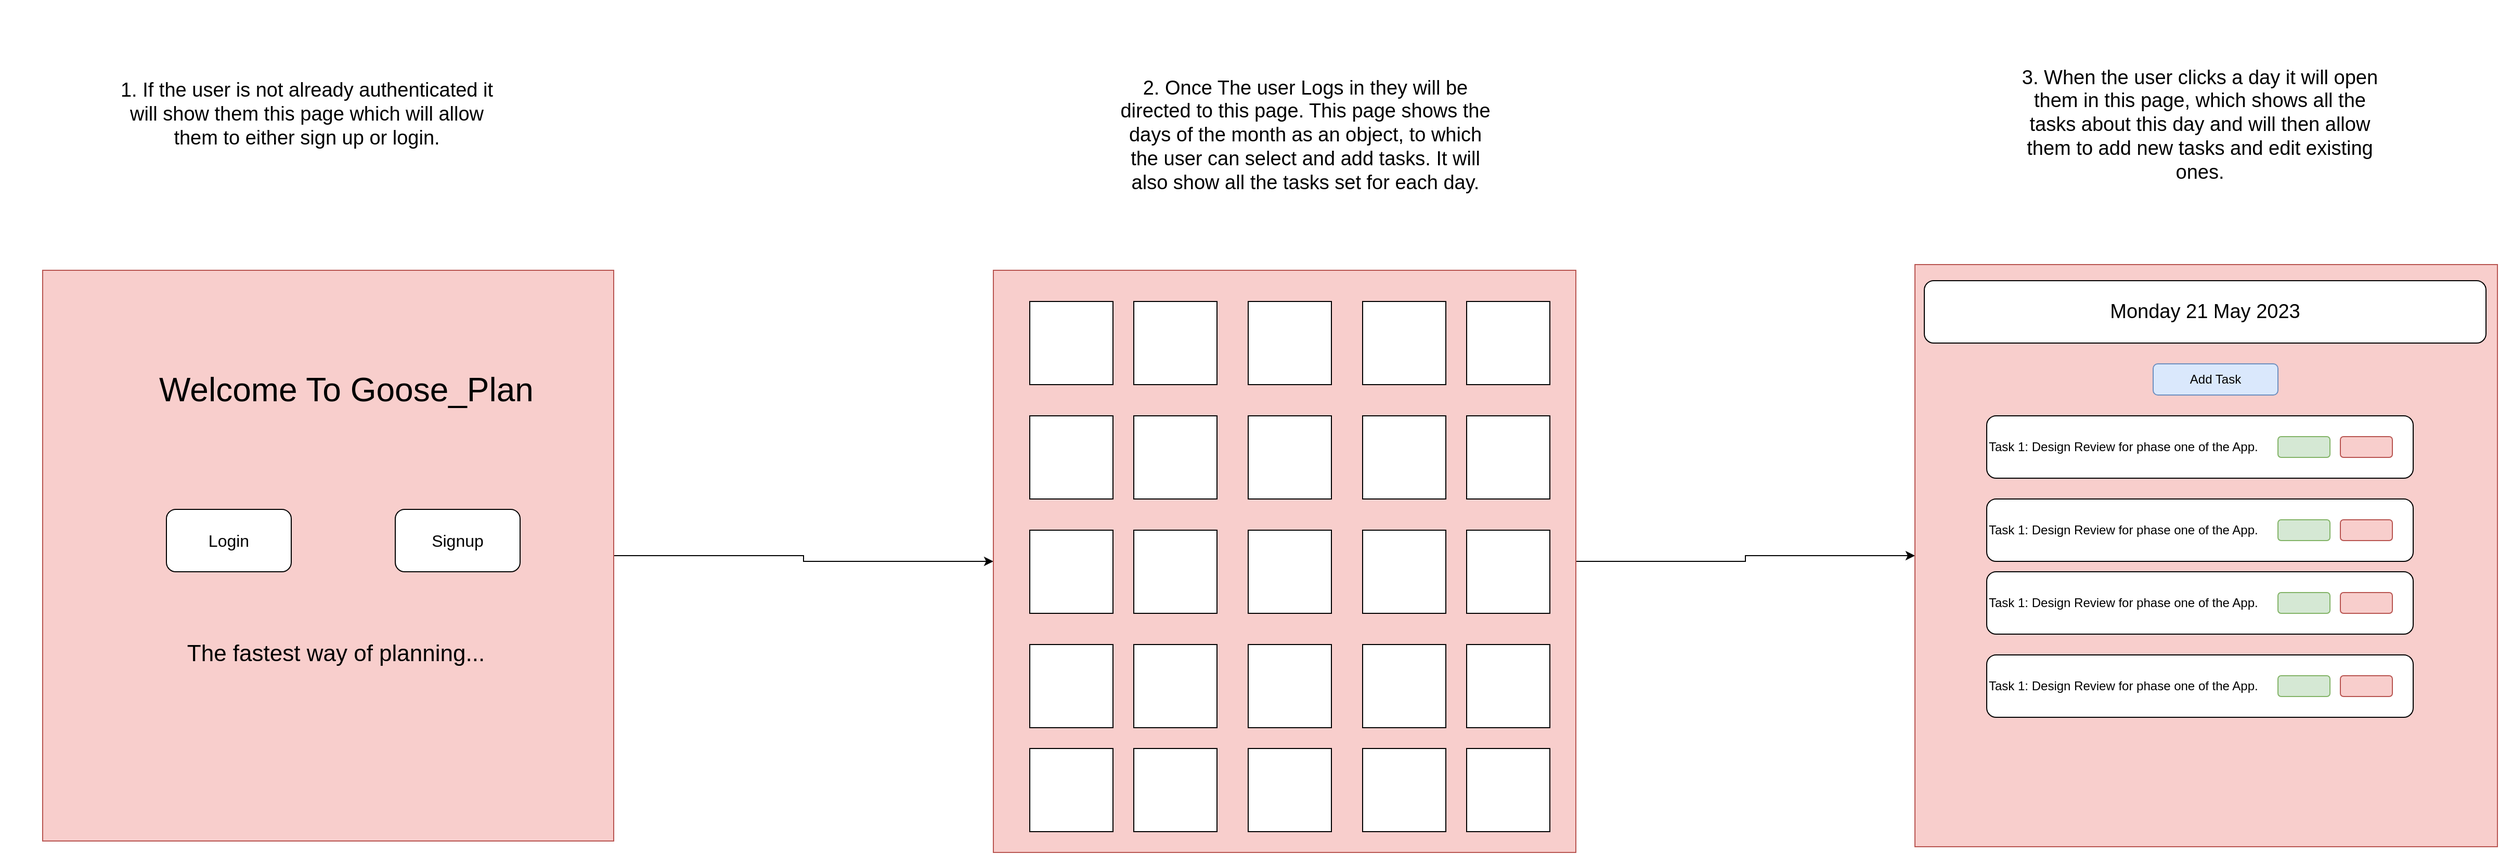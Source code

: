 <mxfile version="21.2.2" type="github">
  <diagram name="Page-1" id="fN_kPUefRSK5LdBiKVOg">
    <mxGraphModel dx="909" dy="1786" grid="1" gridSize="10" guides="1" tooltips="1" connect="1" arrows="1" fold="1" page="1" pageScale="1" pageWidth="827" pageHeight="1169" math="0" shadow="0">
      <root>
        <mxCell id="0" />
        <mxCell id="1" parent="0" />
        <mxCell id="8TrDZY1N4ZAok5E6qu1y-15" style="edgeStyle=orthogonalEdgeStyle;rounded=0;orthogonalLoop=1;jettySize=auto;html=1;entryX=0;entryY=0.5;entryDx=0;entryDy=0;" edge="1" parent="1" source="WnF0JKDLOTkhBMKJS6SP-1" target="8TrDZY1N4ZAok5E6qu1y-13">
          <mxGeometry relative="1" as="geometry" />
        </mxCell>
        <mxCell id="WnF0JKDLOTkhBMKJS6SP-1" value="" style="whiteSpace=wrap;html=1;aspect=fixed;fillColor=#f8cecc;strokeColor=#b85450;movable=0;resizable=0;rotatable=0;deletable=0;editable=0;locked=1;connectable=0;" parent="1" vertex="1">
          <mxGeometry x="121" y="10" width="549" height="549" as="geometry" />
        </mxCell>
        <mxCell id="8TrDZY1N4ZAok5E6qu1y-5" value="Login" style="rounded=1;whiteSpace=wrap;html=1;fontSize=16;movable=0;resizable=0;rotatable=0;deletable=0;editable=0;locked=1;connectable=0;" vertex="1" parent="1">
          <mxGeometry x="240" y="240" width="120" height="60" as="geometry" />
        </mxCell>
        <mxCell id="8TrDZY1N4ZAok5E6qu1y-6" value="Signup" style="rounded=1;whiteSpace=wrap;html=1;fontSize=16;movable=0;resizable=0;rotatable=0;deletable=0;editable=0;locked=1;connectable=0;" vertex="1" parent="1">
          <mxGeometry x="460" y="240" width="120" height="60" as="geometry" />
        </mxCell>
        <mxCell id="8TrDZY1N4ZAok5E6qu1y-7" value="Welcome To Goose_Plan" style="text;strokeColor=none;align=center;fillColor=none;html=1;verticalAlign=middle;whiteSpace=wrap;rounded=0;fontSize=32;movable=0;resizable=0;rotatable=0;deletable=0;editable=0;locked=1;connectable=0;" vertex="1" parent="1">
          <mxGeometry x="93" y="50" width="640" height="150" as="geometry" />
        </mxCell>
        <mxCell id="8TrDZY1N4ZAok5E6qu1y-8" value="&lt;font style=&quot;font-size: 22px;&quot;&gt;The fastest way of planning...&lt;/font&gt;" style="text;strokeColor=none;align=center;fillColor=none;html=1;verticalAlign=middle;whiteSpace=wrap;rounded=0;fontSize=32;movable=0;resizable=0;rotatable=0;deletable=0;editable=0;locked=1;connectable=0;" vertex="1" parent="1">
          <mxGeometry x="80" y="310" width="646" height="130" as="geometry" />
        </mxCell>
        <mxCell id="8TrDZY1N4ZAok5E6qu1y-9" style="edgeStyle=orthogonalEdgeStyle;rounded=0;orthogonalLoop=1;jettySize=auto;html=1;exitX=0.5;exitY=1;exitDx=0;exitDy=0;movable=0;resizable=0;rotatable=0;deletable=0;editable=0;locked=1;connectable=0;" edge="1" parent="1" source="WnF0JKDLOTkhBMKJS6SP-1" target="WnF0JKDLOTkhBMKJS6SP-1">
          <mxGeometry relative="1" as="geometry" />
        </mxCell>
        <mxCell id="8TrDZY1N4ZAok5E6qu1y-56" style="edgeStyle=orthogonalEdgeStyle;rounded=0;orthogonalLoop=1;jettySize=auto;html=1;entryX=0;entryY=0.5;entryDx=0;entryDy=0;" edge="1" parent="1" source="8TrDZY1N4ZAok5E6qu1y-13" target="8TrDZY1N4ZAok5E6qu1y-55">
          <mxGeometry relative="1" as="geometry" />
        </mxCell>
        <mxCell id="8TrDZY1N4ZAok5E6qu1y-13" value="" style="whiteSpace=wrap;html=1;aspect=fixed;fillColor=#f8cecc;strokeColor=#b85450;movable=0;resizable=0;rotatable=0;deletable=0;editable=0;locked=1;connectable=0;" vertex="1" parent="1">
          <mxGeometry x="1035" y="10" width="560" height="560" as="geometry" />
        </mxCell>
        <mxCell id="8TrDZY1N4ZAok5E6qu1y-23" value="" style="whiteSpace=wrap;html=1;aspect=fixed;movable=0;resizable=0;rotatable=0;deletable=0;editable=0;locked=1;connectable=0;" vertex="1" parent="1">
          <mxGeometry x="1070" y="150" width="80" height="80" as="geometry" />
        </mxCell>
        <mxCell id="8TrDZY1N4ZAok5E6qu1y-24" value="" style="whiteSpace=wrap;html=1;aspect=fixed;movable=0;resizable=0;rotatable=0;deletable=0;editable=0;locked=1;connectable=0;" vertex="1" parent="1">
          <mxGeometry x="1070" y="370" width="80" height="80" as="geometry" />
        </mxCell>
        <mxCell id="8TrDZY1N4ZAok5E6qu1y-25" value="" style="whiteSpace=wrap;html=1;aspect=fixed;movable=0;resizable=0;rotatable=0;deletable=0;editable=0;locked=1;connectable=0;" vertex="1" parent="1">
          <mxGeometry x="1070" y="40" width="80" height="80" as="geometry" />
        </mxCell>
        <mxCell id="8TrDZY1N4ZAok5E6qu1y-26" value="" style="whiteSpace=wrap;html=1;aspect=fixed;movable=0;resizable=0;rotatable=0;deletable=0;editable=0;locked=1;connectable=0;" vertex="1" parent="1">
          <mxGeometry x="1070" y="260" width="80" height="80" as="geometry" />
        </mxCell>
        <mxCell id="8TrDZY1N4ZAok5E6qu1y-27" value="" style="whiteSpace=wrap;html=1;aspect=fixed;movable=0;resizable=0;rotatable=0;deletable=0;editable=0;locked=1;connectable=0;" vertex="1" parent="1">
          <mxGeometry x="1070" y="470" width="80" height="80" as="geometry" />
        </mxCell>
        <mxCell id="8TrDZY1N4ZAok5E6qu1y-28" value="" style="whiteSpace=wrap;html=1;aspect=fixed;movable=0;resizable=0;rotatable=0;deletable=0;editable=0;locked=1;connectable=0;" vertex="1" parent="1">
          <mxGeometry x="1170" y="260" width="80" height="80" as="geometry" />
        </mxCell>
        <mxCell id="8TrDZY1N4ZAok5E6qu1y-29" value="" style="whiteSpace=wrap;html=1;aspect=fixed;movable=0;resizable=0;rotatable=0;deletable=0;editable=0;locked=1;connectable=0;" vertex="1" parent="1">
          <mxGeometry x="1280" y="260" width="80" height="80" as="geometry" />
        </mxCell>
        <mxCell id="8TrDZY1N4ZAok5E6qu1y-30" value="" style="whiteSpace=wrap;html=1;aspect=fixed;movable=0;resizable=0;rotatable=0;deletable=0;editable=0;locked=1;connectable=0;" vertex="1" parent="1">
          <mxGeometry x="1390" y="260" width="80" height="80" as="geometry" />
        </mxCell>
        <mxCell id="8TrDZY1N4ZAok5E6qu1y-31" value="" style="whiteSpace=wrap;html=1;aspect=fixed;movable=0;resizable=0;rotatable=0;deletable=0;editable=0;locked=1;connectable=0;" vertex="1" parent="1">
          <mxGeometry x="1490" y="260" width="80" height="80" as="geometry" />
        </mxCell>
        <mxCell id="8TrDZY1N4ZAok5E6qu1y-32" value="" style="whiteSpace=wrap;html=1;aspect=fixed;movable=0;resizable=0;rotatable=0;deletable=0;editable=0;locked=1;connectable=0;" vertex="1" parent="1">
          <mxGeometry x="1070" y="370" width="80" height="80" as="geometry" />
        </mxCell>
        <mxCell id="8TrDZY1N4ZAok5E6qu1y-33" value="" style="whiteSpace=wrap;html=1;aspect=fixed;movable=0;resizable=0;rotatable=0;deletable=0;editable=0;locked=1;connectable=0;" vertex="1" parent="1">
          <mxGeometry x="1170" y="370" width="80" height="80" as="geometry" />
        </mxCell>
        <mxCell id="8TrDZY1N4ZAok5E6qu1y-34" value="" style="whiteSpace=wrap;html=1;aspect=fixed;movable=0;resizable=0;rotatable=0;deletable=0;editable=0;locked=1;connectable=0;" vertex="1" parent="1">
          <mxGeometry x="1280" y="370" width="80" height="80" as="geometry" />
        </mxCell>
        <mxCell id="8TrDZY1N4ZAok5E6qu1y-35" value="" style="whiteSpace=wrap;html=1;aspect=fixed;movable=0;resizable=0;rotatable=0;deletable=0;editable=0;locked=1;connectable=0;" vertex="1" parent="1">
          <mxGeometry x="1390" y="370" width="80" height="80" as="geometry" />
        </mxCell>
        <mxCell id="8TrDZY1N4ZAok5E6qu1y-36" value="" style="whiteSpace=wrap;html=1;aspect=fixed;movable=0;resizable=0;rotatable=0;deletable=0;editable=0;locked=1;connectable=0;" vertex="1" parent="1">
          <mxGeometry x="1490" y="370" width="80" height="80" as="geometry" />
        </mxCell>
        <mxCell id="8TrDZY1N4ZAok5E6qu1y-37" value="" style="whiteSpace=wrap;html=1;aspect=fixed;movable=0;resizable=0;rotatable=0;deletable=0;editable=0;locked=1;connectable=0;" vertex="1" parent="1">
          <mxGeometry x="1070" y="470" width="80" height="80" as="geometry" />
        </mxCell>
        <mxCell id="8TrDZY1N4ZAok5E6qu1y-38" value="" style="whiteSpace=wrap;html=1;aspect=fixed;movable=0;resizable=0;rotatable=0;deletable=0;editable=0;locked=1;connectable=0;" vertex="1" parent="1">
          <mxGeometry x="1170" y="470" width="80" height="80" as="geometry" />
        </mxCell>
        <mxCell id="8TrDZY1N4ZAok5E6qu1y-39" value="" style="whiteSpace=wrap;html=1;aspect=fixed;movable=0;resizable=0;rotatable=0;deletable=0;editable=0;locked=1;connectable=0;" vertex="1" parent="1">
          <mxGeometry x="1280" y="470" width="80" height="80" as="geometry" />
        </mxCell>
        <mxCell id="8TrDZY1N4ZAok5E6qu1y-40" value="" style="whiteSpace=wrap;html=1;aspect=fixed;movable=0;resizable=0;rotatable=0;deletable=0;editable=0;locked=1;connectable=0;" vertex="1" parent="1">
          <mxGeometry x="1390" y="470" width="80" height="80" as="geometry" />
        </mxCell>
        <mxCell id="8TrDZY1N4ZAok5E6qu1y-41" value="" style="whiteSpace=wrap;html=1;aspect=fixed;movable=0;resizable=0;rotatable=0;deletable=0;editable=0;locked=1;connectable=0;" vertex="1" parent="1">
          <mxGeometry x="1490" y="470" width="80" height="80" as="geometry" />
        </mxCell>
        <mxCell id="8TrDZY1N4ZAok5E6qu1y-42" value="" style="whiteSpace=wrap;html=1;aspect=fixed;movable=0;resizable=0;rotatable=0;deletable=0;editable=0;locked=1;connectable=0;" vertex="1" parent="1">
          <mxGeometry x="1070" y="150" width="80" height="80" as="geometry" />
        </mxCell>
        <mxCell id="8TrDZY1N4ZAok5E6qu1y-43" value="" style="whiteSpace=wrap;html=1;aspect=fixed;movable=0;resizable=0;rotatable=0;deletable=0;editable=0;locked=1;connectable=0;" vertex="1" parent="1">
          <mxGeometry x="1170" y="150" width="80" height="80" as="geometry" />
        </mxCell>
        <mxCell id="8TrDZY1N4ZAok5E6qu1y-44" value="" style="whiteSpace=wrap;html=1;aspect=fixed;movable=0;resizable=0;rotatable=0;deletable=0;editable=0;locked=1;connectable=0;" vertex="1" parent="1">
          <mxGeometry x="1280" y="150" width="80" height="80" as="geometry" />
        </mxCell>
        <mxCell id="8TrDZY1N4ZAok5E6qu1y-45" value="" style="whiteSpace=wrap;html=1;aspect=fixed;movable=0;resizable=0;rotatable=0;deletable=0;editable=0;locked=1;connectable=0;" vertex="1" parent="1">
          <mxGeometry x="1390" y="150" width="80" height="80" as="geometry" />
        </mxCell>
        <mxCell id="8TrDZY1N4ZAok5E6qu1y-46" value="" style="whiteSpace=wrap;html=1;aspect=fixed;movable=0;resizable=0;rotatable=0;deletable=0;editable=0;locked=1;connectable=0;" vertex="1" parent="1">
          <mxGeometry x="1490" y="150" width="80" height="80" as="geometry" />
        </mxCell>
        <mxCell id="8TrDZY1N4ZAok5E6qu1y-47" value="" style="whiteSpace=wrap;html=1;aspect=fixed;movable=0;resizable=0;rotatable=0;deletable=0;editable=0;locked=1;connectable=0;" vertex="1" parent="1">
          <mxGeometry x="1070" y="40" width="80" height="80" as="geometry" />
        </mxCell>
        <mxCell id="8TrDZY1N4ZAok5E6qu1y-48" value="" style="whiteSpace=wrap;html=1;aspect=fixed;movable=0;resizable=0;rotatable=0;deletable=0;editable=0;locked=1;connectable=0;" vertex="1" parent="1">
          <mxGeometry x="1170" y="40" width="80" height="80" as="geometry" />
        </mxCell>
        <mxCell id="8TrDZY1N4ZAok5E6qu1y-49" value="" style="whiteSpace=wrap;html=1;aspect=fixed;movable=0;resizable=0;rotatable=0;deletable=0;editable=0;locked=1;connectable=0;" vertex="1" parent="1">
          <mxGeometry x="1280" y="40" width="80" height="80" as="geometry" />
        </mxCell>
        <mxCell id="8TrDZY1N4ZAok5E6qu1y-50" value="" style="whiteSpace=wrap;html=1;aspect=fixed;movable=0;resizable=0;rotatable=0;deletable=0;editable=0;locked=1;connectable=0;" vertex="1" parent="1">
          <mxGeometry x="1390" y="40" width="80" height="80" as="geometry" />
        </mxCell>
        <mxCell id="8TrDZY1N4ZAok5E6qu1y-51" value="" style="whiteSpace=wrap;html=1;aspect=fixed;movable=0;resizable=0;rotatable=0;deletable=0;editable=0;locked=1;connectable=0;" vertex="1" parent="1">
          <mxGeometry x="1490" y="40" width="80" height="80" as="geometry" />
        </mxCell>
        <mxCell id="8TrDZY1N4ZAok5E6qu1y-52" value="&lt;font style=&quot;font-size: 19px;&quot;&gt;2. Once The user Logs in they will be directed to this page. This page shows the days of the month as an object, to which the user can select and add tasks. It will also show all the tasks set for each day.&lt;/font&gt;" style="text;strokeColor=none;align=center;fillColor=none;html=1;verticalAlign=middle;whiteSpace=wrap;rounded=0;" vertex="1" parent="1">
          <mxGeometry x="1150" y="-230" width="370" height="220" as="geometry" />
        </mxCell>
        <mxCell id="8TrDZY1N4ZAok5E6qu1y-53" value="&lt;font style=&quot;font-size: 19px;&quot;&gt;1. If the user is not already authenticated it will show them this page which will allow them to either sign up or login.&lt;/font&gt;" style="text;strokeColor=none;align=center;fillColor=none;html=1;verticalAlign=middle;whiteSpace=wrap;rounded=0;" vertex="1" parent="1">
          <mxGeometry x="190" y="-250" width="370" height="220" as="geometry" />
        </mxCell>
        <mxCell id="8TrDZY1N4ZAok5E6qu1y-55" value="" style="whiteSpace=wrap;html=1;aspect=fixed;fillColor=#f8cecc;strokeColor=#b85450;movable=1;resizable=1;rotatable=1;deletable=1;editable=1;locked=0;connectable=1;" vertex="1" parent="1">
          <mxGeometry x="1921" y="4.5" width="560" height="560" as="geometry" />
        </mxCell>
        <mxCell id="8TrDZY1N4ZAok5E6qu1y-57" value="&lt;span style=&quot;font-size: 19px;&quot;&gt;3. When the user clicks a day it will open them in this page, which shows all the tasks about this day and will then allow them to add new tasks and edit existing ones.&lt;/span&gt;" style="text;strokeColor=none;align=center;fillColor=none;html=1;verticalAlign=middle;whiteSpace=wrap;rounded=0;" vertex="1" parent="1">
          <mxGeometry x="2010" y="-240" width="370" height="220" as="geometry" />
        </mxCell>
        <mxCell id="8TrDZY1N4ZAok5E6qu1y-59" value="Monday 21 May 2023" style="rounded=1;whiteSpace=wrap;html=1;strokeWidth=1;fontSize=19;" vertex="1" parent="1">
          <mxGeometry x="1930" y="20" width="540" height="60" as="geometry" />
        </mxCell>
        <mxCell id="8TrDZY1N4ZAok5E6qu1y-60" value="Task 1: Design Review for phase one of the App." style="rounded=1;whiteSpace=wrap;html=1;align=left;movable=1;resizable=1;rotatable=1;deletable=1;editable=1;locked=0;connectable=1;" vertex="1" parent="1">
          <mxGeometry x="1990" y="150" width="410" height="60" as="geometry" />
        </mxCell>
        <mxCell id="8TrDZY1N4ZAok5E6qu1y-61" value="" style="rounded=1;whiteSpace=wrap;html=1;fillColor=#d5e8d4;strokeColor=#82b366;movable=1;resizable=1;rotatable=1;deletable=1;editable=1;locked=0;connectable=1;" vertex="1" parent="1">
          <mxGeometry x="2270" y="170" width="50" height="20" as="geometry" />
        </mxCell>
        <mxCell id="8TrDZY1N4ZAok5E6qu1y-62" value="" style="rounded=1;whiteSpace=wrap;html=1;fillColor=#f8cecc;strokeColor=#b85450;movable=1;resizable=1;rotatable=1;deletable=1;editable=1;locked=0;connectable=1;" vertex="1" parent="1">
          <mxGeometry x="2330" y="170" width="50" height="20" as="geometry" />
        </mxCell>
        <mxCell id="8TrDZY1N4ZAok5E6qu1y-63" value="Task 1: Design Review for phase one of the App." style="rounded=1;whiteSpace=wrap;html=1;align=left;movable=1;resizable=1;rotatable=1;deletable=1;editable=1;locked=0;connectable=1;" vertex="1" parent="1">
          <mxGeometry x="1990" y="300" width="410" height="60" as="geometry" />
        </mxCell>
        <mxCell id="8TrDZY1N4ZAok5E6qu1y-64" value="Task 1: Design Review for phase one of the App." style="rounded=1;whiteSpace=wrap;html=1;align=left;movable=1;resizable=1;rotatable=1;deletable=1;editable=1;locked=0;connectable=1;" vertex="1" parent="1">
          <mxGeometry x="1990" y="380" width="410" height="60" as="geometry" />
        </mxCell>
        <mxCell id="8TrDZY1N4ZAok5E6qu1y-65" value="Task 1: Design Review for phase one of the App." style="rounded=1;whiteSpace=wrap;html=1;align=left;movable=1;resizable=1;rotatable=1;deletable=1;editable=1;locked=0;connectable=1;" vertex="1" parent="1">
          <mxGeometry x="1990" y="230" width="410" height="60" as="geometry" />
        </mxCell>
        <mxCell id="8TrDZY1N4ZAok5E6qu1y-66" value="" style="rounded=1;whiteSpace=wrap;html=1;fillColor=#d5e8d4;strokeColor=#82b366;movable=1;resizable=1;rotatable=1;deletable=1;editable=1;locked=0;connectable=1;" vertex="1" parent="1">
          <mxGeometry x="2270" y="250" width="50" height="20" as="geometry" />
        </mxCell>
        <mxCell id="8TrDZY1N4ZAok5E6qu1y-67" value="" style="rounded=1;whiteSpace=wrap;html=1;fillColor=#d5e8d4;strokeColor=#82b366;movable=1;resizable=1;rotatable=1;deletable=1;editable=1;locked=0;connectable=1;" vertex="1" parent="1">
          <mxGeometry x="2270" y="320" width="50" height="20" as="geometry" />
        </mxCell>
        <mxCell id="8TrDZY1N4ZAok5E6qu1y-68" value="" style="rounded=1;whiteSpace=wrap;html=1;fillColor=#d5e8d4;strokeColor=#82b366;movable=1;resizable=1;rotatable=1;deletable=1;editable=1;locked=0;connectable=1;" vertex="1" parent="1">
          <mxGeometry x="2270" y="400" width="50" height="20" as="geometry" />
        </mxCell>
        <mxCell id="8TrDZY1N4ZAok5E6qu1y-69" value="" style="rounded=1;whiteSpace=wrap;html=1;fillColor=#f8cecc;strokeColor=#b85450;movable=1;resizable=1;rotatable=1;deletable=1;editable=1;locked=0;connectable=1;" vertex="1" parent="1">
          <mxGeometry x="2330" y="250" width="50" height="20" as="geometry" />
        </mxCell>
        <mxCell id="8TrDZY1N4ZAok5E6qu1y-70" value="" style="rounded=1;whiteSpace=wrap;html=1;fillColor=#f8cecc;strokeColor=#b85450;movable=1;resizable=1;rotatable=1;deletable=1;editable=1;locked=0;connectable=1;" vertex="1" parent="1">
          <mxGeometry x="2330" y="320" width="50" height="20" as="geometry" />
        </mxCell>
        <mxCell id="8TrDZY1N4ZAok5E6qu1y-71" value="" style="rounded=1;whiteSpace=wrap;html=1;fillColor=#f8cecc;strokeColor=#b85450;movable=1;resizable=1;rotatable=1;deletable=1;editable=1;locked=0;connectable=1;" vertex="1" parent="1">
          <mxGeometry x="2330" y="400" width="50" height="20" as="geometry" />
        </mxCell>
        <mxCell id="8TrDZY1N4ZAok5E6qu1y-72" value="Add Task" style="rounded=1;whiteSpace=wrap;html=1;fillColor=#dae8fc;strokeColor=#6c8ebf;" vertex="1" parent="1">
          <mxGeometry x="2150" y="100" width="120" height="30" as="geometry" />
        </mxCell>
      </root>
    </mxGraphModel>
  </diagram>
</mxfile>
